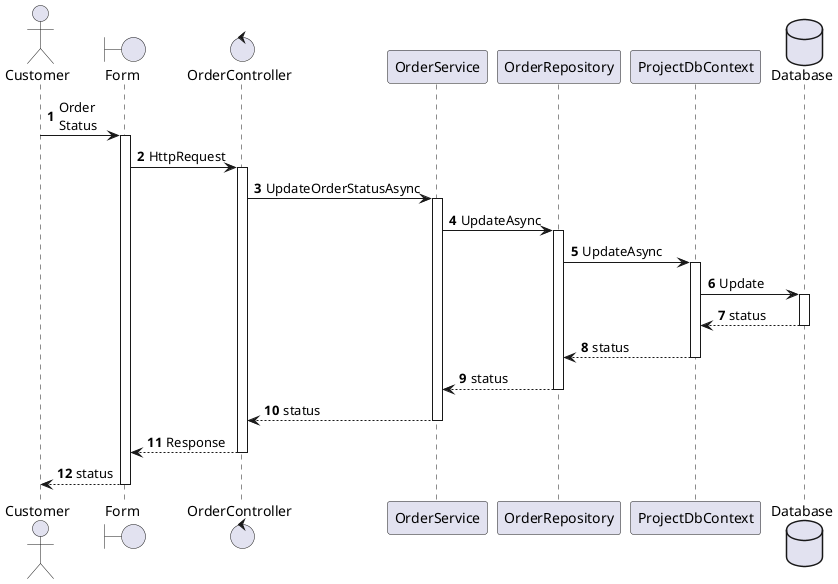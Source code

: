 @startuml 29 - Customer - Update order status

autonumber
autoactivate on

actor Customer as Actor
boundary Form
control OrderController as Controller
participant OrderService as Service
participant OrderRepository as Repo
participant ProjectDbContext as Context
database Database

Actor -> Form: Order\nStatus
Form -> Controller: HttpRequest
Controller -> Service: UpdateOrderStatusAsync
Service -> Repo: UpdateAsync
Repo -> Context: UpdateAsync
Context -> Database: Update

Database --> Context: status
Context --> Repo: status
Repo --> Service: status
Service --> Controller: status
Controller --> Form: Response
Form --> Actor: status

@enduml